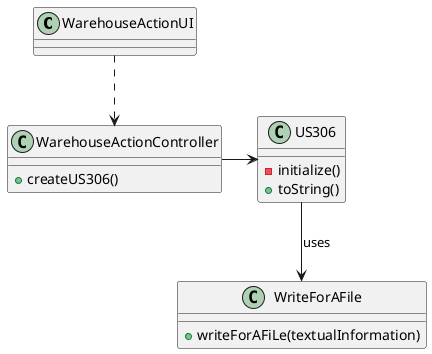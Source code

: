 @startuml
'https://plantuml.com/class-diagram

class WarehouseActionUI{
}

class WarehouseActionController{
+ createUS306()
}


class US306 {
- initialize()
+ toString()
}

class WriteForAFile{
+ writeForAFiLe(textualInformation)
}


WarehouseActionUI ..> WarehouseActionController
WarehouseActionController -> US306
US306 --> WriteForAFile : uses

@enduml